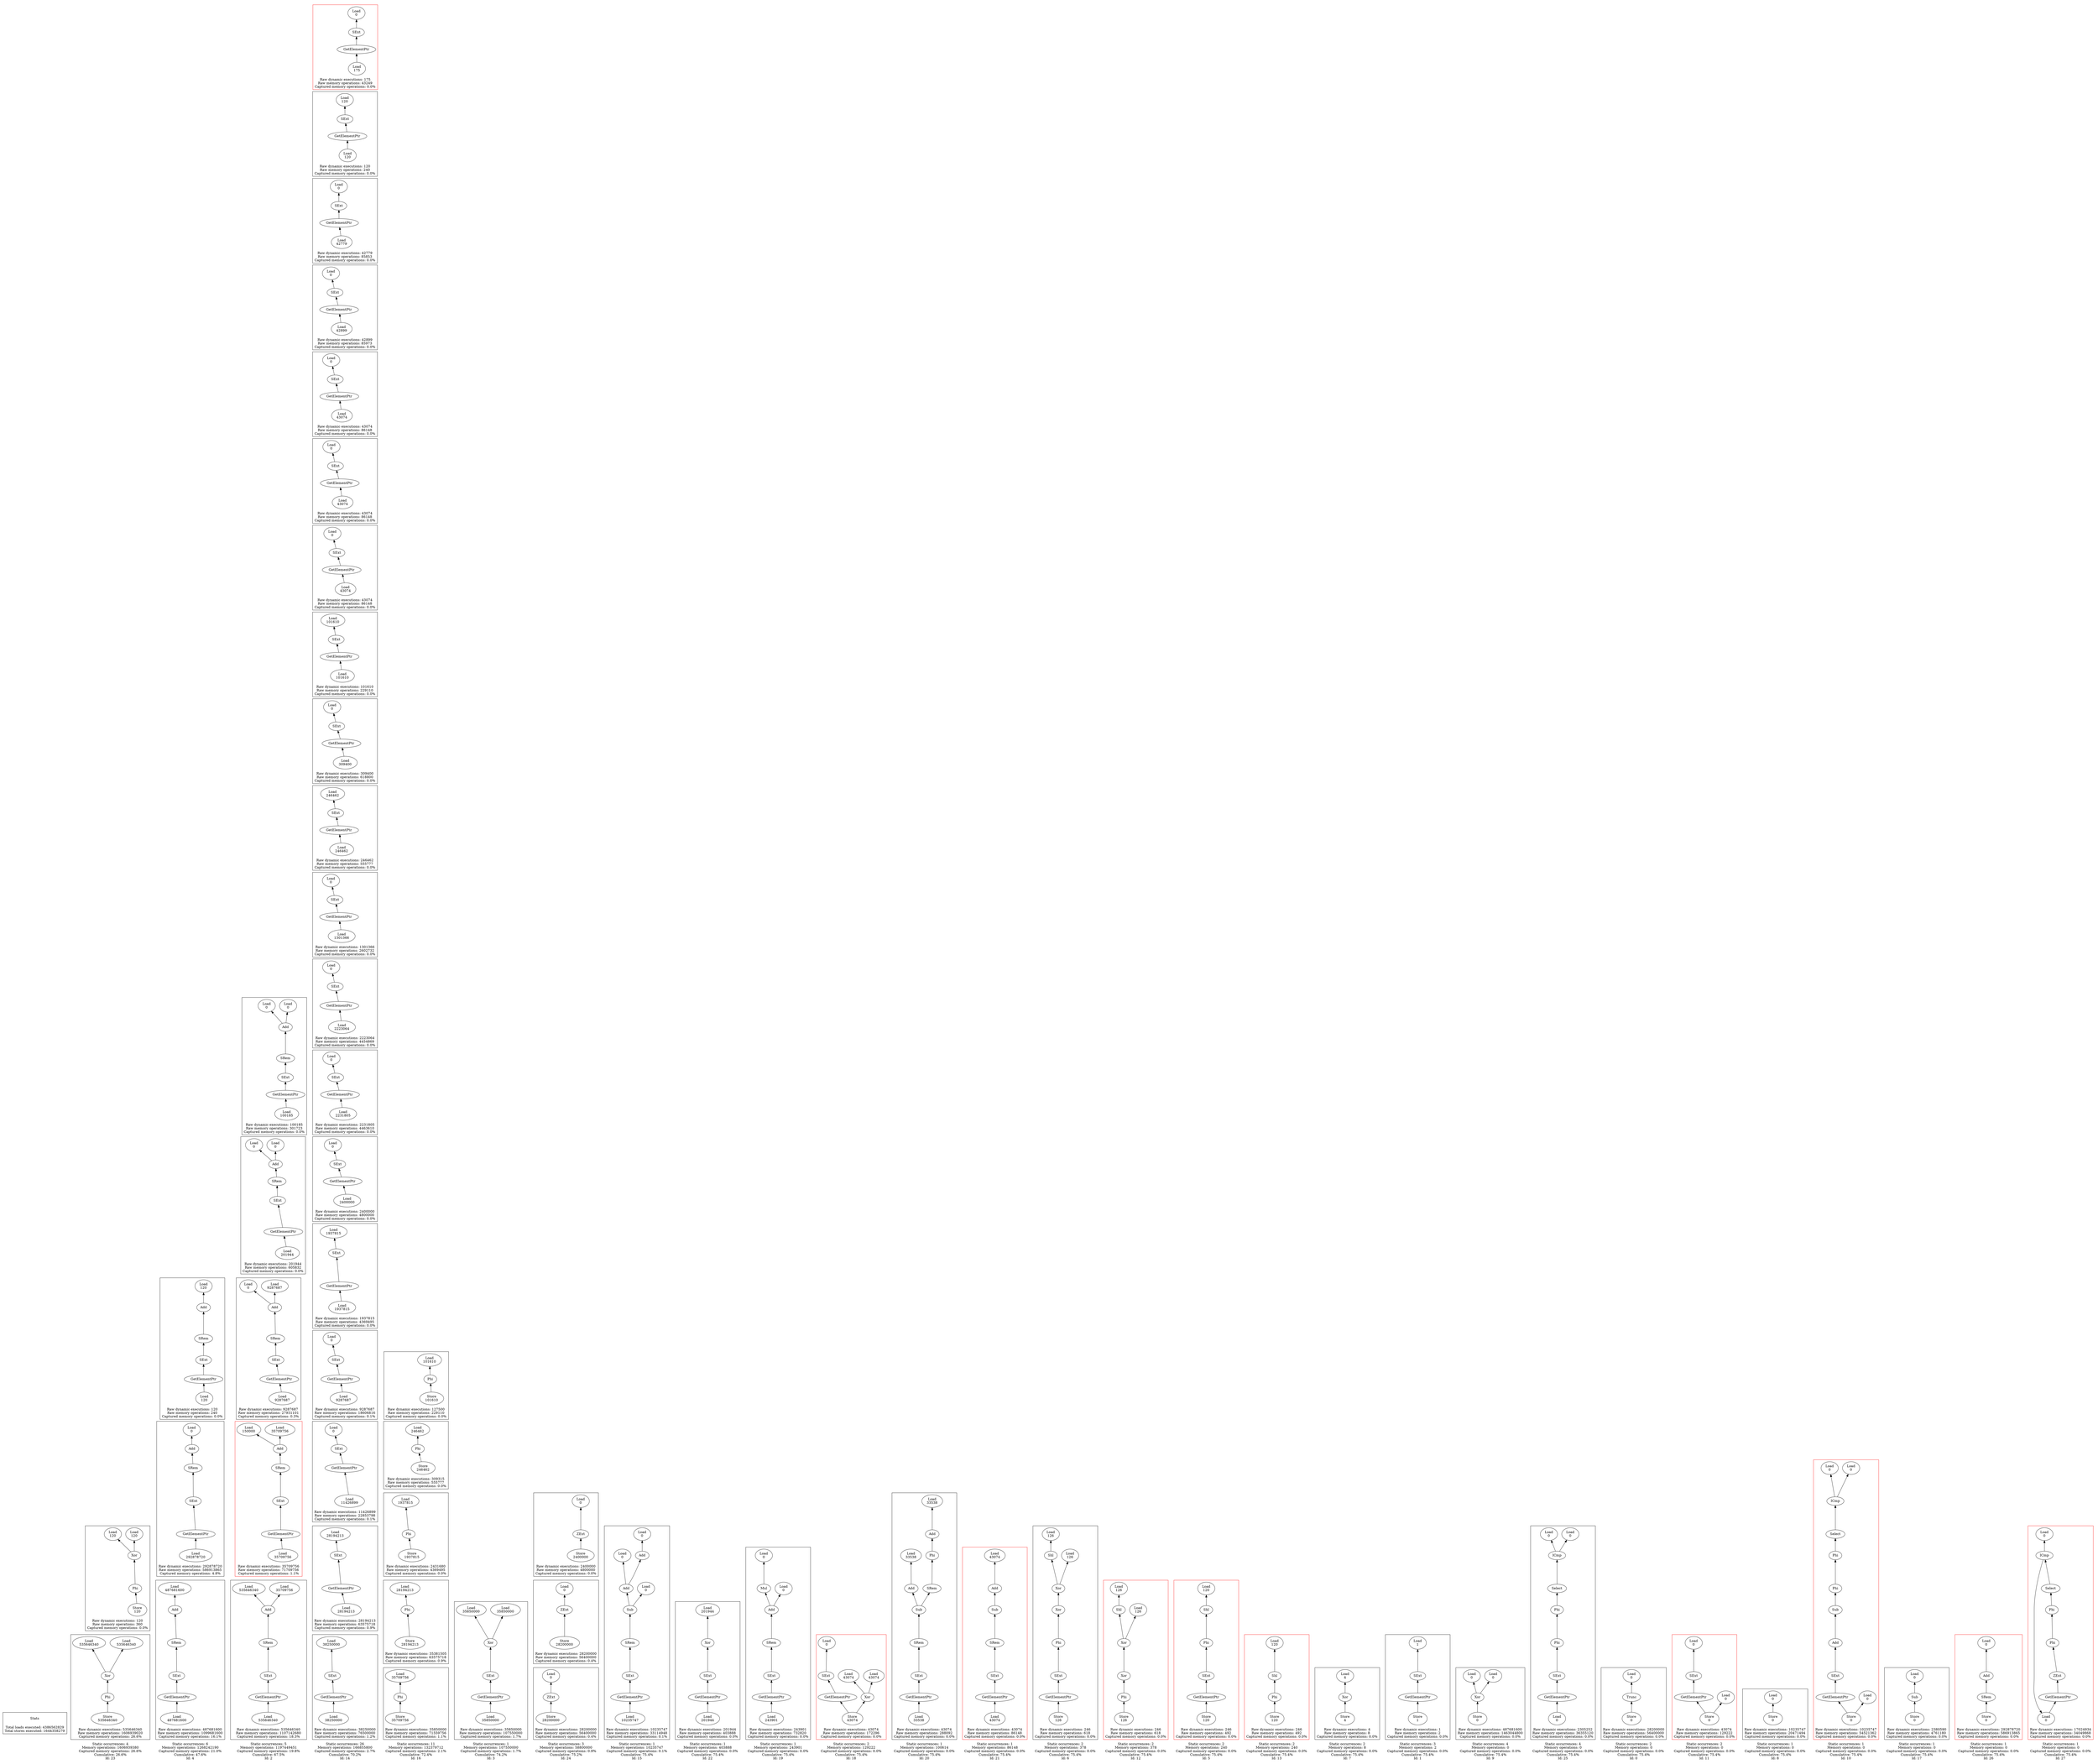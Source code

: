 strict digraph {
rankdir=BT
subgraph {
Stats [shape=plaintext]
cluster=true
label="Total loads executed: 4386562829\nTotal stores executed: 1644358279"
}
subgraph {
subgraph {
{
rank=max
"23_3" [shape=point style=invis]
}
"23_3_852" [label="Phi"]
"23_3_850" [label="Xor"]
"23_3_852" -> "23_3_850"
{
rank=min
"23_3_854" [label="Store\n535646340"]
}
"23_3_854" -> "23_3_852"
"23_3_843" [label="Load\n535646340"]
"23_3_850" -> "23_3_843"
"23_3_849" [label="Load\n535646340"]
"23_3_850" -> "23_3_849"
cluster=true
label="Raw dynamic executions: 535646340\nRaw memory operations: 1606939020\nCaptured memory operations: 26.6%"
}
subgraph {
{
rank=max
"23_2" [shape=point style=invis]
}
"23_3" -> "23_2_781" [style=invis]
"23_2_778" [label="Xor"]
"23_2_777" [label="Load\n120"]
"23_2_778" -> "23_2_777"
"23_2_768" [label="Load\n120"]
"23_2_778" -> "23_2_768"
{
rank=min
"23_2_781" [label="Store\n120"]
}
"23_2_780" [label="Phi"]
"23_2_781" -> "23_2_780"
"23_2_780" -> "23_2_778"
cluster=true
label="Raw dynamic executions: 120\nRaw memory operations: 360\nCaptured memory operations: 0.0%"
}
cluster=true
penwidth=0
label="Static occurrences: 4\nMemory operations: 1606939380\nCaptured memory operations: 26.6%\nCumulative: 26.6%\nId: 23"
}
subgraph {
subgraph {
{
rank=max
"4_2" [shape=point style=invis]
}
"4_2_179" [label="SRem"]
"4_2_178" [label="Add"]
"4_2_179" -> "4_2_178"
"4_2_180" [label="SExt"]
"4_2_180" -> "4_2_179"
"4_2_181" [label="GetElementPtr"]
"4_2_181" -> "4_2_180"
"4_2_173" [label="Load\n487681600"]
"4_2_178" -> "4_2_173"
{
rank=min
"4_2_182" [label="Load\n487681600"]
}
"4_2_182" -> "4_2_181"
cluster=true
label="Raw dynamic executions: 487681600\nRaw memory operations: 1099681600\nCaptured memory operations: 16.1%"
}
subgraph {
{
rank=max
"4_3" [shape=point style=invis]
}
"4_2" -> "4_3_452" [style=invis]
"4_3_450" [label="SExt"]
"4_3_448" [label="SRem"]
"4_3_450" -> "4_3_448"
"4_3_447" [label="Add"]
"4_3_443" [label="Load\n0"]
"4_3_447" -> "4_3_443"
{
rank=min
"4_3_452" [label="Load\n292878720"]
}
"4_3_451" [label="GetElementPtr"]
"4_3_452" -> "4_3_451"
"4_3_448" -> "4_3_447"
"4_3_451" -> "4_3_450"
cluster=true
label="Raw dynamic executions: 292878720\nRaw memory operations: 586913865\nCaptured memory operations: 4.8%"
}
subgraph {
{
rank=max
"4_4" [shape=point style=invis]
}
"4_3" -> "4_4_777" [style=invis]
"4_4_775" [label="SExt"]
"4_4_774" [label="SRem"]
"4_4_775" -> "4_4_774"
"4_4_776" [label="GetElementPtr"]
"4_4_776" -> "4_4_775"
"4_4_773" [label="Add"]
"4_4_774" -> "4_4_773"
"4_4_772" [label="Load\n120"]
"4_4_773" -> "4_4_772"
{
rank=min
"4_4_777" [label="Load\n120"]
}
"4_4_777" -> "4_4_776"
cluster=true
label="Raw dynamic executions: 120\nRaw memory operations: 240\nCaptured memory operations: 0.0%"
}
cluster=true
penwidth=0
label="Static occurrences: 6\nMemory operations: 1268242190\nCaptured memory operations: 21.0%\nCumulative: 47.6%\nId: 4"
}
subgraph {
subgraph {
{
rank=max
"2_3" [shape=point style=invis]
}
"2_3_847" [label="SExt"]
"2_3_846" [label="SRem"]
"2_3_847" -> "2_3_846"
{
rank=min
"2_3_849" [label="Load\n535646340"]
}
"2_3_848" [label="GetElementPtr"]
"2_3_849" -> "2_3_848"
"2_3_845" [label="Add"]
"2_3_846" -> "2_3_845"
"2_3_839" [label="Load\n535646340"]
"2_3_845" -> "2_3_839"
"2_3_848" -> "2_3_847"
"2_3_832" [label="Load\n35709756"]
"2_3_845" -> "2_3_832"
cluster=true
label="Raw dynamic executions: 535646340\nRaw memory operations: 1107142680\nCaptured memory operations: 18.3%"
}
subgraph {
{
rank=max
"2_4" [shape=point style=invis]
}
"2_3" -> "2_4_862" [style=invis]
"2_4_859" [label="SRem"]
"2_4_858" [label="Add"]
"2_4_859" -> "2_4_858"
"2_4_823" [label="Load\n150000"]
"2_4_858" -> "2_4_823"
{
rank=min
"2_4_862" [label="Load\n35709756"]
}
"2_4_861" [label="GetElementPtr"]
"2_4_862" -> "2_4_861"
"2_4_860" [label="SExt"]
"2_4_861" -> "2_4_860"
"2_4_860" -> "2_4_859"
"2_4_832" [label="Load\n35709756"]
"2_4_858" -> "2_4_832"
cluster=true
label="Raw dynamic executions: 35709756\nRaw memory operations: 71709756\nCaptured memory operations: 1.1%"
color=red
}
subgraph {
{
rank=max
"2_0" [shape=point style=invis]
}
"2_4" -> "2_0_390" [style=invis]
"2_0_386" [label="Add"]
"2_0_376" [label="Load\n0"]
"2_0_386" -> "2_0_376"
"2_0_385" [label="Load\n9287687"]
"2_0_386" -> "2_0_385"
"2_0_387" [label="SRem"]
"2_0_387" -> "2_0_386"
{
rank=min
"2_0_390" [label="Load\n9287687"]
}
"2_0_389" [label="GetElementPtr"]
"2_0_390" -> "2_0_389"
"2_0_388" [label="SExt"]
"2_0_389" -> "2_0_388"
"2_0_388" -> "2_0_387"
cluster=true
label="Raw dynamic executions: 9287687\nRaw memory operations: 27931101\nCaptured memory operations: 0.3%"
}
subgraph {
{
rank=max
"2_2" [shape=point style=invis]
}
"2_0" -> "2_2_607" [style=invis]
"2_2_603" [label="Add"]
"2_2_601" [label="Load\n0"]
"2_2_603" -> "2_2_601"
"2_2_602" [label="Load\n0"]
"2_2_603" -> "2_2_602"
"2_2_606" [label="GetElementPtr"]
"2_2_605" [label="SExt"]
"2_2_606" -> "2_2_605"
"2_2_604" [label="SRem"]
"2_2_605" -> "2_2_604"
{
rank=min
"2_2_607" [label="Load\n201944"]
}
"2_2_607" -> "2_2_606"
"2_2_604" -> "2_2_603"
cluster=true
label="Raw dynamic executions: 201944\nRaw memory operations: 605832\nCaptured memory operations: 0.0%"
}
subgraph {
{
rank=max
"2_1" [shape=point style=invis]
}
"2_2" -> "2_1_524" [style=invis]
"2_1_520" [label="Add"]
"2_1_512" [label="Load\n0"]
"2_1_520" -> "2_1_512"
"2_1_517" [label="Load\n0"]
"2_1_520" -> "2_1_517"
"2_1_521" [label="SRem"]
"2_1_521" -> "2_1_520"
"2_1_523" [label="GetElementPtr"]
"2_1_522" [label="SExt"]
"2_1_523" -> "2_1_522"
"2_1_522" -> "2_1_521"
{
rank=min
"2_1_524" [label="Load\n100185"]
}
"2_1_524" -> "2_1_523"
cluster=true
label="Raw dynamic executions: 100185\nRaw memory operations: 301723\nCaptured memory operations: 0.0%"
}
cluster=true
penwidth=0
label="Static occurrences: 5\nMemory operations: 1197449451\nCaptured memory operations: 19.8%\nCumulative: 67.5%\nId: 2"
}
subgraph {
subgraph {
{
rank=max
"14_3" [shape=point style=invis]
}
"14_3_148" [label="SExt"]
"14_3_147" [label="Load\n38250000"]
"14_3_148" -> "14_3_147"
{
rank=min
"14_3_150" [label="Load\n38250000"]
}
"14_3_149" [label="GetElementPtr"]
"14_3_150" -> "14_3_149"
"14_3_149" -> "14_3_148"
cluster=true
label="Raw dynamic executions: 38250000\nRaw memory operations: 76500000\nCaptured memory operations: 1.2%"
}
subgraph {
{
rank=max
"14_20" [shape=point style=invis]
}
"14_3" -> "14_20_641" [style=invis]
"14_20_639" [label="SExt"]
"14_20_636" [label="Load\n28194213"]
"14_20_639" -> "14_20_636"
{
rank=min
"14_20_641" [label="Load\n28194213"]
}
"14_20_640" [label="GetElementPtr"]
"14_20_641" -> "14_20_640"
"14_20_640" -> "14_20_639"
cluster=true
label="Raw dynamic executions: 28194213\nRaw memory operations: 63575718\nCaptured memory operations: 0.9%"
}
subgraph {
{
rank=max
"14_6" [shape=point style=invis]
}
"14_20" -> "14_6_342" [style=invis]
{
rank=min
"14_6_342" [label="Load\n11426899"]
}
"14_6_341" [label="GetElementPtr"]
"14_6_342" -> "14_6_341"
"14_6_340" [label="SExt"]
"14_6_335" [label="Load\n0"]
"14_6_340" -> "14_6_335"
"14_6_341" -> "14_6_340"
cluster=true
label="Raw dynamic executions: 11426899\nRaw memory operations: 22853798\nCaptured memory operations: 0.1%"
}
subgraph {
{
rank=max
"14_8" [shape=point style=invis]
}
"14_6" -> "14_8_385" [style=invis]
"14_8_383" [label="SExt"]
"14_8_380" [label="Load\n0"]
"14_8_383" -> "14_8_380"
{
rank=min
"14_8_385" [label="Load\n9287687"]
}
"14_8_384" [label="GetElementPtr"]
"14_8_385" -> "14_8_384"
"14_8_384" -> "14_8_383"
cluster=true
label="Raw dynamic executions: 9287687\nRaw memory operations: 18606816\nCaptured memory operations: 0.1%"
}
subgraph {
{
rank=max
"14_15" [shape=point style=invis]
}
"14_8" -> "14_15_553" [style=invis]
"14_15_552" [label="GetElementPtr"]
"14_15_551" [label="SExt"]
"14_15_552" -> "14_15_551"
"14_15_548" [label="Load\n1937815"]
"14_15_551" -> "14_15_548"
{
rank=min
"14_15_553" [label="Load\n1937815"]
}
"14_15_553" -> "14_15_552"
cluster=true
label="Raw dynamic executions: 1937815\nRaw memory operations: 4369495\nCaptured memory operations: 0.0%"
}
subgraph {
{
rank=max
"14_4" [shape=point style=invis]
}
"14_15" -> "14_4_195" [style=invis]
{
rank=min
"14_4_195" [label="Load\n2400000"]
}
"14_4_194" [label="GetElementPtr"]
"14_4_195" -> "14_4_194"
"14_4_193" [label="SExt"]
"14_4_194" -> "14_4_193"
"14_4_190" [label="Load\n0"]
"14_4_193" -> "14_4_190"
cluster=true
label="Raw dynamic executions: 2400000\nRaw memory operations: 4800000\nCaptured memory operations: 0.0%"
}
subgraph {
{
rank=max
"14_9" [shape=point style=invis]
}
"14_4" -> "14_9_402" [style=invis]
"14_9_401" [label="GetElementPtr"]
"14_9_400" [label="SExt"]
"14_9_401" -> "14_9_400"
"14_9_399" [label="Load\n0"]
"14_9_400" -> "14_9_399"
{
rank=min
"14_9_402" [label="Load\n2231805"]
}
"14_9_402" -> "14_9_401"
cluster=true
label="Raw dynamic executions: 2231805\nRaw memory operations: 4463610\nCaptured memory operations: 0.0%"
}
subgraph {
{
rank=max
"14_7" [shape=point style=invis]
}
"14_9" -> "14_7_362" [style=invis]
"14_7_360" [label="SExt"]
"14_7_357" [label="Load\n0"]
"14_7_360" -> "14_7_357"
{
rank=min
"14_7_362" [label="Load\n2223064"]
}
"14_7_361" [label="GetElementPtr"]
"14_7_362" -> "14_7_361"
"14_7_361" -> "14_7_360"
cluster=true
label="Raw dynamic executions: 2223064\nRaw memory operations: 4454869\nCaptured memory operations: 0.0%"
}
subgraph {
{
rank=max
"14_10" [shape=point style=invis]
}
"14_7" -> "14_10_429" [style=invis]
{
rank=min
"14_10_429" [label="Load\n1301366"]
}
"14_10_428" [label="GetElementPtr"]
"14_10_429" -> "14_10_428"
"14_10_427" [label="SExt"]
"14_10_426" [label="Load\n0"]
"14_10_427" -> "14_10_426"
"14_10_428" -> "14_10_427"
cluster=true
label="Raw dynamic executions: 1301366\nRaw memory operations: 2602732\nCaptured memory operations: 0.0%"
}
subgraph {
{
rank=max
"14_22" [shape=point style=invis]
}
"14_10" -> "14_22_669" [style=invis]
"14_22_667" [label="SExt"]
"14_22_664" [label="Load\n246462"]
"14_22_667" -> "14_22_664"
"14_22_668" [label="GetElementPtr"]
"14_22_668" -> "14_22_667"
{
rank=min
"14_22_669" [label="Load\n246462"]
}
"14_22_669" -> "14_22_668"
cluster=true
label="Raw dynamic executions: 246462\nRaw memory operations: 555777\nCaptured memory operations: 0.0%"
}
subgraph {
{
rank=max
"14_5" [shape=point style=invis]
}
"14_22" -> "14_5_247" [style=invis]
"14_5_245" [label="SExt"]
"14_5_242" [label="Load\n0"]
"14_5_245" -> "14_5_242"
{
rank=min
"14_5_247" [label="Load\n309400"]
}
"14_5_246" [label="GetElementPtr"]
"14_5_247" -> "14_5_246"
"14_5_246" -> "14_5_245"
cluster=true
label="Raw dynamic executions: 309400\nRaw memory operations: 618800\nCaptured memory operations: 0.0%"
}
subgraph {
{
rank=max
"14_21" [shape=point style=invis]
}
"14_5" -> "14_21_655" [style=invis]
"14_21_653" [label="SExt"]
"14_21_650" [label="Load\n101610"]
"14_21_653" -> "14_21_650"
{
rank=min
"14_21_655" [label="Load\n101610"]
}
"14_21_654" [label="GetElementPtr"]
"14_21_655" -> "14_21_654"
"14_21_654" -> "14_21_653"
cluster=true
label="Raw dynamic executions: 101610\nRaw memory operations: 229110\nCaptured memory operations: 0.0%"
}
subgraph {
{
rank=max
"14_14" [shape=point style=invis]
}
"14_21" -> "14_14_536" [style=invis]
"14_14_534" [label="SExt"]
"14_14_533" [label="Load\n0"]
"14_14_534" -> "14_14_533"
{
rank=min
"14_14_536" [label="Load\n43074"]
}
"14_14_535" [label="GetElementPtr"]
"14_14_536" -> "14_14_535"
"14_14_535" -> "14_14_534"
cluster=true
label="Raw dynamic executions: 43074\nRaw memory operations: 86148\nCaptured memory operations: 0.0%"
}
subgraph {
{
rank=max
"14_18" [shape=point style=invis]
}
"14_14" -> "14_18_593" [style=invis]
"14_18_592" [label="GetElementPtr"]
"14_18_591" [label="SExt"]
"14_18_592" -> "14_18_591"
{
rank=min
"14_18_593" [label="Load\n43074"]
}
"14_18_593" -> "14_18_592"
"14_18_588" [label="Load\n0"]
"14_18_591" -> "14_18_588"
cluster=true
label="Raw dynamic executions: 43074\nRaw memory operations: 86148\nCaptured memory operations: 0.0%"
}
subgraph {
{
rank=max
"14_19" [shape=point style=invis]
}
"14_18" -> "14_19_627" [style=invis]
{
rank=min
"14_19_627" [label="Load\n43074"]
}
"14_19_626" [label="GetElementPtr"]
"14_19_627" -> "14_19_626"
"14_19_563" [label="SExt"]
"14_19_562" [label="Load\n0"]
"14_19_563" -> "14_19_562"
"14_19_626" -> "14_19_563"
cluster=true
label="Raw dynamic executions: 43074\nRaw memory operations: 86148\nCaptured memory operations: 0.0%"
}
subgraph {
{
rank=max
"14_11" [shape=point style=invis]
}
"14_19" -> "14_11_491" [style=invis]
"14_11_489" [label="SExt"]
"14_11_483" [label="Load\n0"]
"14_11_489" -> "14_11_483"
"14_11_490" [label="GetElementPtr"]
"14_11_490" -> "14_11_489"
{
rank=min
"14_11_491" [label="Load\n42899"]
}
"14_11_491" -> "14_11_490"
cluster=true
label="Raw dynamic executions: 42899\nRaw memory operations: 85973\nCaptured memory operations: 0.0%"
}
subgraph {
{
rank=max
"14_12" [shape=point style=invis]
}
"14_11" -> "14_12_495" [style=invis]
"14_12_494" [label="GetElementPtr"]
"14_12_493" [label="SExt"]
"14_12_494" -> "14_12_493"
"14_12_486" [label="Load\n0"]
"14_12_493" -> "14_12_486"
{
rank=min
"14_12_495" [label="Load\n42779"]
}
"14_12_495" -> "14_12_494"
cluster=true
label="Raw dynamic executions: 42779\nRaw memory operations: 85853\nCaptured memory operations: 0.0%"
}
subgraph {
{
rank=max
"14_23" [shape=point style=invis]
}
"14_12" -> "14_23_772" [style=invis]
{
rank=min
"14_23_772" [label="Load\n120"]
}
"14_23_771" [label="GetElementPtr"]
"14_23_772" -> "14_23_771"
"14_23_770" [label="SExt"]
"14_23_763" [label="Load\n120"]
"14_23_770" -> "14_23_763"
"14_23_771" -> "14_23_770"
cluster=true
label="Raw dynamic executions: 120\nRaw memory operations: 240\nCaptured memory operations: 0.0%"
}
subgraph {
{
rank=max
"14_13" [shape=point style=invis]
}
"14_23" -> "14_13_501" [style=invis]
"14_13_500" [label="GetElementPtr"]
"14_13_499" [label="SExt"]
"14_13_500" -> "14_13_499"
{
rank=min
"14_13_501" [label="Load\n175"]
}
"14_13_501" -> "14_13_500"
"14_13_486" [label="Load\n0"]
"14_13_499" -> "14_13_486"
cluster=true
label="Raw dynamic executions: 175\nRaw memory operations: 43249\nCaptured memory operations: 0.0%"
color=red
}
cluster=true
penwidth=0
label="Static occurrences: 26\nMemory operations: 166855800\nCaptured memory operations: 2.7%\nCumulative: 70.2%\nId: 14"
}
subgraph {
subgraph {
{
rank=max
"16_10" [shape=point style=invis]
}
{
rank=min
"16_10_865" [label="Store\n35709756"]
}
"16_10_864" [label="Phi"]
"16_10_865" -> "16_10_864"
"16_10_862" [label="Load\n35709756"]
"16_10_864" -> "16_10_862"
cluster=true
label="Raw dynamic executions: 35850000\nRaw memory operations: 71559756\nCaptured memory operations: 1.1%"
}
subgraph {
{
rank=max
"16_5" [shape=point style=invis]
}
"16_10" -> "16_5_644" [style=invis]
"16_5_643" [label="Phi"]
"16_5_641" [label="Load\n28194213"]
"16_5_643" -> "16_5_641"
{
rank=min
"16_5_644" [label="Store\n28194213"]
}
"16_5_644" -> "16_5_643"
cluster=true
label="Raw dynamic executions: 35381505\nRaw memory operations: 63575718\nCaptured memory operations: 0.9%"
}
subgraph {
{
rank=max
"16_4" [shape=point style=invis]
}
"16_5" -> "16_4_556" [style=invis]
{
rank=min
"16_4_556" [label="Store\n1937815"]
}
"16_4_555" [label="Phi"]
"16_4_556" -> "16_4_555"
"16_4_553" [label="Load\n1937815"]
"16_4_555" -> "16_4_553"
cluster=true
label="Raw dynamic executions: 2431680\nRaw memory operations: 4369495\nCaptured memory operations: 0.0%"
}
subgraph {
{
rank=max
"16_7" [shape=point style=invis]
}
"16_4" -> "16_7_672" [style=invis]
"16_7_671" [label="Phi"]
"16_7_669" [label="Load\n246462"]
"16_7_671" -> "16_7_669"
{
rank=min
"16_7_672" [label="Store\n246462"]
}
"16_7_672" -> "16_7_671"
cluster=true
label="Raw dynamic executions: 309315\nRaw memory operations: 555777\nCaptured memory operations: 0.0%"
}
subgraph {
{
rank=max
"16_6" [shape=point style=invis]
}
"16_7" -> "16_6_658" [style=invis]
"16_6_657" [label="Phi"]
"16_6_655" [label="Load\n101610"]
"16_6_657" -> "16_6_655"
{
rank=min
"16_6_658" [label="Store\n101610"]
}
"16_6_658" -> "16_6_657"
cluster=true
label="Raw dynamic executions: 127500\nRaw memory operations: 229110\nCaptured memory operations: 0.0%"
}
cluster=true
penwidth=0
label="Static occurrences: 11\nMemory operations: 132379712\nCaptured memory operations: 2.1%\nCumulative: 72.4%\nId: 16"
}
subgraph {
subgraph {
{
rank=max
"3_0" [shape=point style=invis]
}
"3_0_829" [label="Xor"]
"3_0_828" [label="Load\n35850000"]
"3_0_829" -> "3_0_828"
"3_0_827" [label="Load\n35850000"]
"3_0_829" -> "3_0_827"
"3_0_831" [label="GetElementPtr"]
"3_0_830" [label="SExt"]
"3_0_831" -> "3_0_830"
"3_0_830" -> "3_0_829"
{
rank=min
"3_0_832" [label="Load\n35850000"]
}
"3_0_832" -> "3_0_831"
cluster=true
label="Raw dynamic executions: 35850000\nRaw memory operations: 107550000\nCaptured memory operations: 1.7%"
}
cluster=true
penwidth=0
label="Static occurrences: 1\nMemory operations: 107550000\nCaptured memory operations: 1.7%\nCumulative: 74.2%\nId: 3"
}
subgraph {
subgraph {
{
rank=max
"24_1" [shape=point style=invis]
}
"24_1_138" [label="ZExt"]
"24_1_137" [label="Load\n0"]
"24_1_138" -> "24_1_137"
{
rank=min
"24_1_141" [label="Store\n28200000"]
}
"24_1_141" -> "24_1_138"
cluster=true
label="Raw dynamic executions: 28200000\nRaw memory operations: 56400000\nCaptured memory operations: 0.4%"
}
subgraph {
{
rank=max
"24_2" [shape=point style=invis]
}
"24_1" -> "24_2_818" [style=invis]
{
rank=min
"24_2_818" [label="Store\n28200000"]
}
"24_2_815" [label="ZExt"]
"24_2_818" -> "24_2_815"
"24_2_814" [label="Load\n0"]
"24_2_815" -> "24_2_814"
cluster=true
label="Raw dynamic executions: 28200000\nRaw memory operations: 56400000\nCaptured memory operations: 0.4%"
}
subgraph {
{
rank=max
"24_0" [shape=point style=invis]
}
"24_2" -> "24_0_129" [style=invis]
{
rank=min
"24_0_129" [label="Store\n2400000"]
}
"24_0_127" [label="ZExt"]
"24_0_129" -> "24_0_127"
"24_0_126" [label="Load\n0"]
"24_0_127" -> "24_0_126"
cluster=true
label="Raw dynamic executions: 2400000\nRaw memory operations: 4800000\nCaptured memory operations: 0.0%"
}
cluster=true
penwidth=0
label="Static occurrences: 3\nMemory operations: 58800000\nCaptured memory operations: 0.9%\nCumulative: 75.2%\nId: 24"
}
subgraph {
subgraph {
{
rank=max
"15_0" [shape=point style=invis]
}
"15_0_318" [label="Add"]
"15_0_314" [label="Load\n0"]
"15_0_318" -> "15_0_314"
"15_0_320" [label="SRem"]
"15_0_319" [label="Sub"]
"15_0_320" -> "15_0_319"
"15_0_322" [label="GetElementPtr"]
"15_0_321" [label="SExt"]
"15_0_322" -> "15_0_321"
{
rank=min
"15_0_323" [label="Load\n10235747"]
}
"15_0_323" -> "15_0_322"
"15_0_321" -> "15_0_320"
"15_0_319" -> "15_0_318"
"15_0_299" [label="Add"]
"15_0_318" -> "15_0_299"
"15_0_317" [label="Load\n0"]
"15_0_319" -> "15_0_317"
"15_0_227" [label="Load\n0"]
"15_0_299" -> "15_0_227"
cluster=true
label="Raw dynamic executions: 10235747\nRaw memory operations: 33114948\nCaptured memory operations: 0.1%"
}
cluster=true
penwidth=0
label="Static occurrences: 1\nMemory operations: 10235747\nCaptured memory operations: 0.1%\nCumulative: 75.4%\nId: 15"
}
subgraph {
subgraph {
{
rank=max
"22_0" [shape=point style=invis]
}
{
rank=min
"22_0_611" [label="Load\n201944"]
}
"22_0_610" [label="GetElementPtr"]
"22_0_611" -> "22_0_610"
"22_0_609" [label="SExt"]
"22_0_610" -> "22_0_609"
"22_0_608" [label="Xor"]
"22_0_607" [label="Load\n201944"]
"22_0_608" -> "22_0_607"
"22_0_609" -> "22_0_608"
cluster=true
label="Raw dynamic executions: 201944\nRaw memory operations: 403888\nCaptured memory operations: 0.0%"
}
cluster=true
penwidth=0
label="Static occurrences: 1\nMemory operations: 403888\nCaptured memory operations: 0.0%\nCumulative: 75.4%\nId: 22"
}
subgraph {
subgraph {
{
rank=max
"19_0" [shape=point style=invis]
}
{
rank=min
"19_0_580" [label="Load\n243901"]
}
"19_0_579" [label="GetElementPtr"]
"19_0_580" -> "19_0_579"
"19_0_575" [label="Mul"]
"19_0_573" [label="Load\n0"]
"19_0_575" -> "19_0_573"
"19_0_576" [label="Add"]
"19_0_576" -> "19_0_575"
"19_0_570" [label="Load\n0"]
"19_0_576" -> "19_0_570"
"19_0_578" [label="SExt"]
"19_0_577" [label="SRem"]
"19_0_578" -> "19_0_577"
"19_0_579" -> "19_0_578"
"19_0_577" -> "19_0_576"
cluster=true
label="Raw dynamic executions: 243901\nRaw memory operations: 732820\nCaptured memory operations: 0.0%"
}
cluster=true
penwidth=0
label="Static occurrences: 1\nMemory operations: 243901\nCaptured memory operations: 0.0%\nCumulative: 75.4%\nId: 19"
}
subgraph {
subgraph {
{
rank=max
"18_1" [shape=point style=invis]
}
"18_1_563" [label="SExt"]
"18_1_562" [label="Load\n0"]
"18_1_563" -> "18_1_562"
{
rank=min
"18_1_629" [label="Store\n43074"]
}
"18_1_626" [label="GetElementPtr"]
"18_1_629" -> "18_1_626"
"18_1_626" -> "18_1_563"
"18_1_628" [label="Xor"]
"18_1_629" -> "18_1_628"
"18_1_627" [label="Load\n43074"]
"18_1_628" -> "18_1_627"
"18_1_624" [label="Load\n43074"]
"18_1_628" -> "18_1_624"
cluster=true
label="Raw dynamic executions: 43074\nRaw memory operations: 172296\nCaptured memory operations: 0.0%"
color=red
}
cluster=true
penwidth=0
label="Static occurrences: 2\nMemory operations: 129222\nCaptured memory operations: 0.0%\nCumulative: 75.4%\nId: 18"
}
subgraph {
subgraph {
{
rank=max
"20_0" [shape=point style=invis]
}
"20_0_619" [label="Add"]
"20_0_593" [label="Load\n33538"]
"20_0_619" -> "20_0_593"
"20_0_620" [label="Sub"]
"20_0_620" -> "20_0_619"
"20_0_612" [label="Add"]
"20_0_611" [label="Load\n33538"]
"20_0_612" -> "20_0_611"
"20_0_623" [label="GetElementPtr"]
"20_0_622" [label="SExt"]
"20_0_623" -> "20_0_622"
"20_0_614" [label="Phi"]
"20_0_614" -> "20_0_612"
"20_0_618" [label="SRem"]
"20_0_618" -> "20_0_614"
"20_0_620" -> "20_0_618"
{
rank=min
"20_0_624" [label="Load\n33538"]
}
"20_0_624" -> "20_0_623"
"20_0_621" [label="SRem"]
"20_0_622" -> "20_0_621"
"20_0_621" -> "20_0_620"
cluster=true
label="Raw dynamic executions: 43074\nRaw memory operations: 288092\nCaptured memory operations: 0.0%"
}
cluster=true
penwidth=0
label="Static occurrences: 1\nMemory operations: 100614\nCaptured memory operations: 0.0%\nCumulative: 75.4%\nId: 20"
}
subgraph {
subgraph {
{
rank=max
"21_0" [shape=point style=invis]
}
"21_0_619" [label="Add"]
"21_0_593" [label="Load\n43074"]
"21_0_619" -> "21_0_593"
"21_0_620" [label="Sub"]
"21_0_620" -> "21_0_619"
"21_0_623" [label="GetElementPtr"]
"21_0_622" [label="SExt"]
"21_0_623" -> "21_0_622"
{
rank=min
"21_0_624" [label="Load\n43074"]
}
"21_0_624" -> "21_0_623"
"21_0_621" [label="SRem"]
"21_0_622" -> "21_0_621"
"21_0_621" -> "21_0_620"
cluster=true
label="Raw dynamic executions: 43074\nRaw memory operations: 86148\nCaptured memory operations: 0.0%"
color=red
}
cluster=true
penwidth=0
label="Static occurrences: 1\nMemory operations: 86148\nCaptured memory operations: 0.0%\nCumulative: 75.4%\nId: 21"
}
subgraph {
subgraph {
{
rank=max
"6_1" [shape=point style=invis]
}
"6_1_735" [label="Xor"]
"6_1_734" [label="Shl"]
"6_1_735" -> "6_1_734"
"6_1_744" [label="GetElementPtr"]
"6_1_743" [label="SExt"]
"6_1_744" -> "6_1_743"
"6_1_736" [label="Xor"]
"6_1_736" -> "6_1_735"
"6_1_740" [label="Phi"]
"6_1_743" -> "6_1_740"
"6_1_740" -> "6_1_736"
"6_1_730" [label="Load\n126"]
"6_1_734" -> "6_1_730"
{
rank=min
"6_1_746" [label="Store\n126"]
}
"6_1_746" -> "6_1_744"
"6_1_733" [label="Load\n126"]
"6_1_735" -> "6_1_733"
cluster=true
label="Raw dynamic executions: 246\nRaw memory operations: 618\nCaptured memory operations: 0.0%"
}
cluster=true
penwidth=0
label="Static occurrences: 2\nMemory operations: 378\nCaptured memory operations: 0.0%\nCumulative: 75.4%\nId: 6"
}
subgraph {
subgraph {
{
rank=max
"12_1" [shape=point style=invis]
}
"12_1_735" [label="Xor"]
"12_1_734" [label="Shl"]
"12_1_735" -> "12_1_734"
"12_1_736" [label="Xor"]
"12_1_736" -> "12_1_735"
{
rank=min
"12_1_742" [label="Store\n126"]
}
"12_1_740" [label="Phi"]
"12_1_742" -> "12_1_740"
"12_1_740" -> "12_1_736"
"12_1_730" [label="Load\n126"]
"12_1_734" -> "12_1_730"
"12_1_733" [label="Load\n126"]
"12_1_735" -> "12_1_733"
cluster=true
label="Raw dynamic executions: 246\nRaw memory operations: 618\nCaptured memory operations: 0.0%"
color=red
}
cluster=true
penwidth=0
label="Static occurrences: 2\nMemory operations: 378\nCaptured memory operations: 0.0%\nCumulative: 75.4%\nId: 12"
}
subgraph {
subgraph {
{
rank=max
"5_1" [shape=point style=invis]
}
"5_1_744" [label="GetElementPtr"]
"5_1_743" [label="SExt"]
"5_1_744" -> "5_1_743"
"5_1_738" [label="Shl"]
"5_1_730" [label="Load\n120"]
"5_1_738" -> "5_1_730"
"5_1_740" [label="Phi"]
"5_1_743" -> "5_1_740"
{
rank=min
"5_1_746" [label="Store\n120"]
}
"5_1_746" -> "5_1_744"
"5_1_740" -> "5_1_738"
cluster=true
label="Raw dynamic executions: 246\nRaw memory operations: 492\nCaptured memory operations: 0.0%"
color=red
}
cluster=true
penwidth=0
label="Static occurrences: 2\nMemory operations: 240\nCaptured memory operations: 0.0%\nCumulative: 75.4%\nId: 5"
}
subgraph {
subgraph {
{
rank=max
"13_1" [shape=point style=invis]
}
"13_1_738" [label="Shl"]
"13_1_730" [label="Load\n120"]
"13_1_738" -> "13_1_730"
{
rank=min
"13_1_742" [label="Store\n120"]
}
"13_1_740" [label="Phi"]
"13_1_742" -> "13_1_740"
"13_1_740" -> "13_1_738"
cluster=true
label="Raw dynamic executions: 246\nRaw memory operations: 492\nCaptured memory operations: 0.0%"
color=red
}
cluster=true
penwidth=0
label="Static occurrences: 2\nMemory operations: 240\nCaptured memory operations: 0.0%\nCumulative: 75.4%\nId: 13"
}
subgraph {
subgraph {
{
rank=max
"7_1" [shape=point style=invis]
}
"7_1_715" [label="Xor"]
"7_1_714" [label="Load\n4"]
"7_1_715" -> "7_1_714"
{
rank=min
"7_1_716" [label="Store\n4"]
}
"7_1_716" -> "7_1_715"
cluster=true
label="Raw dynamic executions: 4\nRaw memory operations: 8\nCaptured memory operations: 0.0%"
}
cluster=true
penwidth=0
label="Static occurrences: 2\nMemory operations: 8\nCaptured memory operations: 0.0%\nCumulative: 75.4%\nId: 7"
}
subgraph {
subgraph {
{
rank=max
"1_2" [shape=point style=invis]
}
"1_2_724" [label="GetElementPtr"]
"1_2_723" [label="SExt"]
"1_2_724" -> "1_2_723"
{
rank=min
"1_2_725" [label="Store\n1"]
}
"1_2_725" -> "1_2_724"
"1_2_722" [label="Load\n1"]
"1_2_723" -> "1_2_722"
cluster=true
label="Raw dynamic executions: 1\nRaw memory operations: 2\nCaptured memory operations: 0.0%"
}
cluster=true
penwidth=0
label="Static occurrences: 3\nMemory operations: 2\nCaptured memory operations: 0.0%\nCumulative: 75.4%\nId: 1"
}
subgraph {
subgraph {
{
rank=max
"9_0" [shape=point style=invis]
}
{
rank=min
"9_0_185" [label="Store\n0"]
}
"9_0_184" [label="Xor"]
"9_0_185" -> "9_0_184"
"9_0_182" [label="Load\n0"]
"9_0_184" -> "9_0_182"
"9_0_183" [label="Load\n0"]
"9_0_184" -> "9_0_183"
cluster=true
label="Raw dynamic executions: 487681600\nRaw memory operations: 1463044800\nCaptured memory operations: 0.0%"
}
cluster=true
penwidth=0
label="Static occurrences: 4\nMemory operations: 0\nCaptured memory operations: 0.0%\nCumulative: 75.4%\nId: 9"
}
subgraph {
subgraph {
{
rank=max
"25_0" [shape=point style=invis]
}
"25_0_276" [label="ICmp"]
"25_0_273" [label="Load\n0"]
"25_0_276" -> "25_0_273"
"25_0_277" [label="Select"]
"25_0_277" -> "25_0_276"
"25_0_275" [label="Load\n0"]
"25_0_276" -> "25_0_275"
{
rank=min
"25_0_287" [label="Load\n0"]
}
"25_0_286" [label="GetElementPtr"]
"25_0_287" -> "25_0_286"
"25_0_282" [label="Phi"]
"25_0_279" [label="Phi"]
"25_0_282" -> "25_0_279"
"25_0_279" -> "25_0_277"
"25_0_285" [label="SExt"]
"25_0_285" -> "25_0_282"
"25_0_286" -> "25_0_285"
cluster=true
label="Raw dynamic executions: 2305252\nRaw memory operations: 36355120\nCaptured memory operations: 0.0%"
}
cluster=true
penwidth=0
label="Static occurrences: 4\nMemory operations: 0\nCaptured memory operations: 0.0%\nCumulative: 75.4%\nId: 25"
}
subgraph {
subgraph {
{
rank=max
"0_0" [shape=point style=invis]
}
{
rank=min
"0_0_693" [label="Store\n0"]
}
"0_0_691" [label="Trunc"]
"0_0_693" -> "0_0_691"
"0_0_690" [label="Load\n0"]
"0_0_691" -> "0_0_690"
cluster=true
label="Raw dynamic executions: 28200000\nRaw memory operations: 56400000\nCaptured memory operations: 0.0%"
}
cluster=true
penwidth=0
label="Static occurrences: 2\nMemory operations: 0\nCaptured memory operations: 0.0%\nCumulative: 75.4%\nId: 0"
}
subgraph {
subgraph {
{
rank=max
"11_0" [shape=point style=invis]
}
"11_0_564" [label="GetElementPtr"]
"11_0_563" [label="SExt"]
"11_0_564" -> "11_0_563"
"11_0_562" [label="Load\n0"]
"11_0_563" -> "11_0_562"
{
rank=min
"11_0_594" [label="Store\n0"]
}
"11_0_594" -> "11_0_564"
"11_0_593" [label="Load\n0"]
"11_0_594" -> "11_0_593"
cluster=true
label="Raw dynamic executions: 43074\nRaw memory operations: 129222\nCaptured memory operations: 0.0%"
color=red
}
cluster=true
penwidth=0
label="Static occurrences: 2\nMemory operations: 0\nCaptured memory operations: 0.0%\nCumulative: 75.4%\nId: 11"
}
subgraph {
subgraph {
{
rank=max
"8_0" [shape=point style=invis]
}
{
rank=min
"8_0_328" [label="Store\n0"]
}
"8_0_323" [label="Load\n0"]
"8_0_328" -> "8_0_323"
cluster=true
label="Raw dynamic executions: 10235747\nRaw memory operations: 20471494\nCaptured memory operations: 0.0%"
}
cluster=true
penwidth=0
label="Static occurrences: 1\nMemory operations: 0\nCaptured memory operations: 0.0%\nCumulative: 75.4%\nId: 8"
}
subgraph {
subgraph {
{
rank=max
"10_0" [shape=point style=invis]
}
"10_0_326" [label="SExt"]
"10_0_325" [label="Add"]
"10_0_326" -> "10_0_325"
"10_0_276" [label="ICmp"]
"10_0_273" [label="Load\n0"]
"10_0_276" -> "10_0_273"
"10_0_327" [label="GetElementPtr"]
"10_0_327" -> "10_0_326"
"10_0_277" [label="Select"]
"10_0_277" -> "10_0_276"
{
rank=min
"10_0_328" [label="Store\n0"]
}
"10_0_328" -> "10_0_327"
"10_0_275" [label="Load\n0"]
"10_0_276" -> "10_0_275"
"10_0_289" [label="Sub"]
"10_0_282" [label="Phi"]
"10_0_289" -> "10_0_282"
"10_0_323" [label="Load\n0"]
"10_0_328" -> "10_0_323"
"10_0_279" [label="Phi"]
"10_0_279" -> "10_0_277"
"10_0_282" -> "10_0_279"
"10_0_325" -> "10_0_289"
cluster=true
label="Raw dynamic executions: 10235747\nRaw memory operations: 54521362\nCaptured memory operations: 0.0%"
color=red
}
cluster=true
penwidth=0
label="Static occurrences: 1\nMemory operations: 0\nCaptured memory operations: 0.0%\nCumulative: 75.4%\nId: 10"
}
subgraph {
subgraph {
{
rank=max
"17_0" [shape=point style=invis]
}
"17_0_351" [label="Sub"]
"17_0_349" [label="Load\n0"]
"17_0_351" -> "17_0_349"
{
rank=min
"17_0_353" [label="Store\n0"]
}
"17_0_353" -> "17_0_351"
cluster=true
label="Raw dynamic executions: 2380590\nRaw memory operations: 4761180\nCaptured memory operations: 0.0%"
}
cluster=true
penwidth=0
label="Static occurrences: 1\nMemory operations: 0\nCaptured memory operations: 0.0%\nCumulative: 75.4%\nId: 17"
}
subgraph {
subgraph {
{
rank=max
"26_0" [shape=point style=invis]
}
{
rank=min
"26_0_449" [label="Store\n0"]
}
"26_0_448" [label="SRem"]
"26_0_449" -> "26_0_448"
"26_0_447" [label="Add"]
"26_0_443" [label="Load\n0"]
"26_0_447" -> "26_0_443"
"26_0_448" -> "26_0_447"
cluster=true
label="Raw dynamic executions: 292878720\nRaw memory operations: 586913865\nCaptured memory operations: 0.0%"
color=red
}
cluster=true
penwidth=0
label="Static occurrences: 1\nMemory operations: 0\nCaptured memory operations: 0.0%\nCumulative: 75.4%\nId: 26"
}
subgraph {
subgraph {
{
rank=max
"27_0" [shape=point style=invis]
}
"27_0_272" [label="GetElementPtr"]
"27_0_271" [label="ZExt"]
"27_0_272" -> "27_0_271"
"27_0_276" [label="ICmp"]
{
rank=min
"27_0_273" [label="Load\n0"]
}
"27_0_276" -> "27_0_273"
"27_0_277" [label="Select"]
"27_0_277" -> "27_0_276"
"27_0_263" [label="Phi"]
"27_0_279" [label="Phi"]
"27_0_263" -> "27_0_279"
"27_0_275" [label="Load\n0"]
"27_0_276" -> "27_0_275"
"27_0_271" -> "27_0_263"
"27_0_279" -> "27_0_277"
"27_0_273" -> "27_0_272"
cluster=true
label="Raw dynamic executions: 17024934\nRaw memory operations: 34049868\nCaptured memory operations: 0.0%"
color=red
}
cluster=true
penwidth=0
label="Static occurrences: 1\nMemory operations: 0\nCaptured memory operations: 0.0%\nCumulative: 75.4%\nId: 27"
}
}
